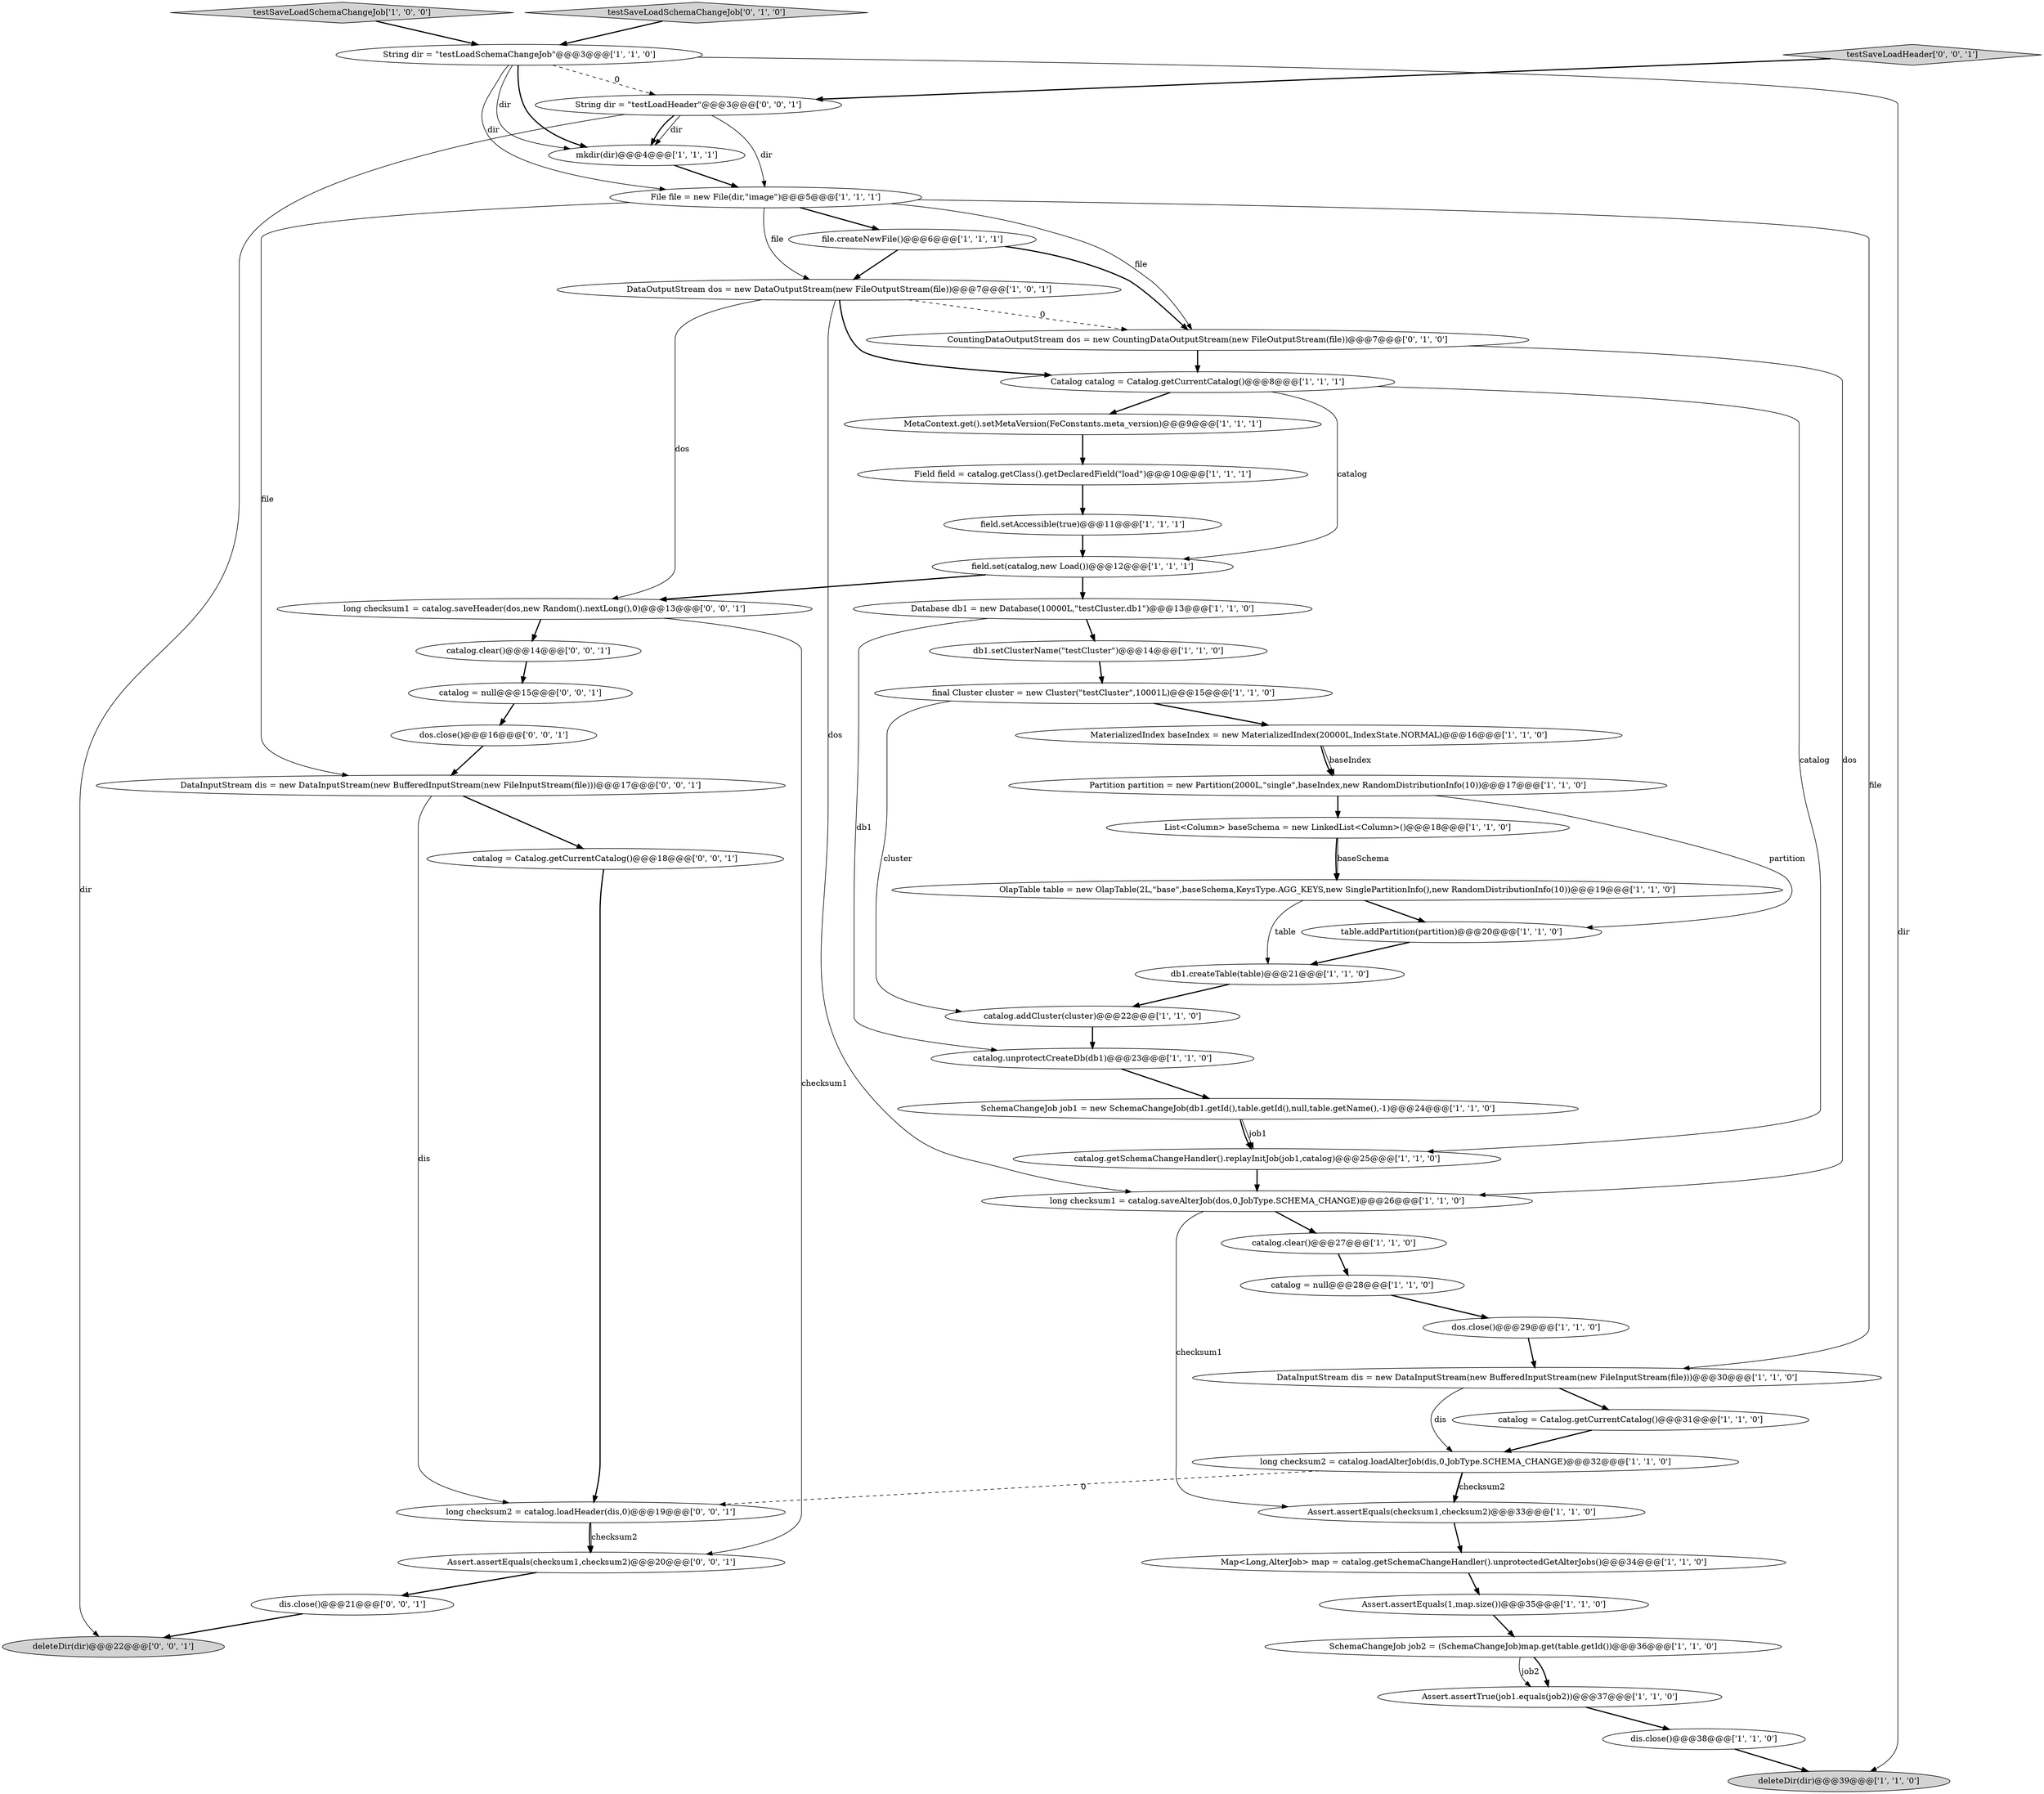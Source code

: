 digraph {
25 [style = filled, label = "catalog.addCluster(cluster)@@@22@@@['1', '1', '0']", fillcolor = white, shape = ellipse image = "AAA0AAABBB1BBB"];
46 [style = filled, label = "DataInputStream dis = new DataInputStream(new BufferedInputStream(new FileInputStream(file)))@@@17@@@['0', '0', '1']", fillcolor = white, shape = ellipse image = "AAA0AAABBB3BBB"];
4 [style = filled, label = "field.set(catalog,new Load())@@@12@@@['1', '1', '1']", fillcolor = white, shape = ellipse image = "AAA0AAABBB1BBB"];
1 [style = filled, label = "Map<Long,AlterJob> map = catalog.getSchemaChangeHandler().unprotectedGetAlterJobs()@@@34@@@['1', '1', '0']", fillcolor = white, shape = ellipse image = "AAA0AAABBB1BBB"];
17 [style = filled, label = "catalog.unprotectCreateDb(db1)@@@23@@@['1', '1', '0']", fillcolor = white, shape = ellipse image = "AAA0AAABBB1BBB"];
14 [style = filled, label = "MetaContext.get().setMetaVersion(FeConstants.meta_version)@@@9@@@['1', '1', '1']", fillcolor = white, shape = ellipse image = "AAA0AAABBB1BBB"];
24 [style = filled, label = "db1.createTable(table)@@@21@@@['1', '1', '0']", fillcolor = white, shape = ellipse image = "AAA0AAABBB1BBB"];
37 [style = filled, label = "final Cluster cluster = new Cluster(\"testCluster\",10001L)@@@15@@@['1', '1', '0']", fillcolor = white, shape = ellipse image = "AAA0AAABBB1BBB"];
10 [style = filled, label = "field.setAccessible(true)@@@11@@@['1', '1', '1']", fillcolor = white, shape = ellipse image = "AAA0AAABBB1BBB"];
8 [style = filled, label = "Database db1 = new Database(10000L,\"testCluster.db1\")@@@13@@@['1', '1', '0']", fillcolor = white, shape = ellipse image = "AAA0AAABBB1BBB"];
18 [style = filled, label = "file.createNewFile()@@@6@@@['1', '1', '1']", fillcolor = white, shape = ellipse image = "AAA0AAABBB1BBB"];
22 [style = filled, label = "SchemaChangeJob job2 = (SchemaChangeJob)map.get(table.getId())@@@36@@@['1', '1', '0']", fillcolor = white, shape = ellipse image = "AAA0AAABBB1BBB"];
0 [style = filled, label = "catalog.clear()@@@27@@@['1', '1', '0']", fillcolor = white, shape = ellipse image = "AAA0AAABBB1BBB"];
3 [style = filled, label = "Field field = catalog.getClass().getDeclaredField(\"load\")@@@10@@@['1', '1', '1']", fillcolor = white, shape = ellipse image = "AAA0AAABBB1BBB"];
33 [style = filled, label = "List<Column> baseSchema = new LinkedList<Column>()@@@18@@@['1', '1', '0']", fillcolor = white, shape = ellipse image = "AAA0AAABBB1BBB"];
41 [style = filled, label = "deleteDir(dir)@@@22@@@['0', '0', '1']", fillcolor = lightgray, shape = ellipse image = "AAA0AAABBB3BBB"];
23 [style = filled, label = "Assert.assertEquals(checksum1,checksum2)@@@33@@@['1', '1', '0']", fillcolor = white, shape = ellipse image = "AAA0AAABBB1BBB"];
44 [style = filled, label = "long checksum2 = catalog.loadHeader(dis,0)@@@19@@@['0', '0', '1']", fillcolor = white, shape = ellipse image = "AAA0AAABBB3BBB"];
26 [style = filled, label = "deleteDir(dir)@@@39@@@['1', '1', '0']", fillcolor = lightgray, shape = ellipse image = "AAA0AAABBB1BBB"];
48 [style = filled, label = "catalog = Catalog.getCurrentCatalog()@@@18@@@['0', '0', '1']", fillcolor = white, shape = ellipse image = "AAA0AAABBB3BBB"];
11 [style = filled, label = "catalog.getSchemaChangeHandler().replayInitJob(job1,catalog)@@@25@@@['1', '1', '0']", fillcolor = white, shape = ellipse image = "AAA0AAABBB1BBB"];
2 [style = filled, label = "testSaveLoadSchemaChangeJob['1', '0', '0']", fillcolor = lightgray, shape = diamond image = "AAA0AAABBB1BBB"];
13 [style = filled, label = "dis.close()@@@38@@@['1', '1', '0']", fillcolor = white, shape = ellipse image = "AAA0AAABBB1BBB"];
9 [style = filled, label = "Assert.assertTrue(job1.equals(job2))@@@37@@@['1', '1', '0']", fillcolor = white, shape = ellipse image = "AAA0AAABBB1BBB"];
30 [style = filled, label = "dos.close()@@@29@@@['1', '1', '0']", fillcolor = white, shape = ellipse image = "AAA0AAABBB1BBB"];
38 [style = filled, label = "CountingDataOutputStream dos = new CountingDataOutputStream(new FileOutputStream(file))@@@7@@@['0', '1', '0']", fillcolor = white, shape = ellipse image = "AAA1AAABBB2BBB"];
28 [style = filled, label = "long checksum2 = catalog.loadAlterJob(dis,0,JobType.SCHEMA_CHANGE)@@@32@@@['1', '1', '0']", fillcolor = white, shape = ellipse image = "AAA0AAABBB1BBB"];
34 [style = filled, label = "db1.setClusterName(\"testCluster\")@@@14@@@['1', '1', '0']", fillcolor = white, shape = ellipse image = "AAA0AAABBB1BBB"];
21 [style = filled, label = "catalog = Catalog.getCurrentCatalog()@@@31@@@['1', '1', '0']", fillcolor = white, shape = ellipse image = "AAA0AAABBB1BBB"];
42 [style = filled, label = "long checksum1 = catalog.saveHeader(dos,new Random().nextLong(),0)@@@13@@@['0', '0', '1']", fillcolor = white, shape = ellipse image = "AAA0AAABBB3BBB"];
7 [style = filled, label = "long checksum1 = catalog.saveAlterJob(dos,0,JobType.SCHEMA_CHANGE)@@@26@@@['1', '1', '0']", fillcolor = white, shape = ellipse image = "AAA0AAABBB1BBB"];
31 [style = filled, label = "DataInputStream dis = new DataInputStream(new BufferedInputStream(new FileInputStream(file)))@@@30@@@['1', '1', '0']", fillcolor = white, shape = ellipse image = "AAA0AAABBB1BBB"];
45 [style = filled, label = "testSaveLoadHeader['0', '0', '1']", fillcolor = lightgray, shape = diamond image = "AAA0AAABBB3BBB"];
15 [style = filled, label = "SchemaChangeJob job1 = new SchemaChangeJob(db1.getId(),table.getId(),null,table.getName(),-1)@@@24@@@['1', '1', '0']", fillcolor = white, shape = ellipse image = "AAA0AAABBB1BBB"];
5 [style = filled, label = "String dir = \"testLoadSchemaChangeJob\"@@@3@@@['1', '1', '0']", fillcolor = white, shape = ellipse image = "AAA0AAABBB1BBB"];
36 [style = filled, label = "DataOutputStream dos = new DataOutputStream(new FileOutputStream(file))@@@7@@@['1', '0', '1']", fillcolor = white, shape = ellipse image = "AAA0AAABBB1BBB"];
27 [style = filled, label = "mkdir(dir)@@@4@@@['1', '1', '1']", fillcolor = white, shape = ellipse image = "AAA0AAABBB1BBB"];
35 [style = filled, label = "MaterializedIndex baseIndex = new MaterializedIndex(20000L,IndexState.NORMAL)@@@16@@@['1', '1', '0']", fillcolor = white, shape = ellipse image = "AAA0AAABBB1BBB"];
43 [style = filled, label = "catalog.clear()@@@14@@@['0', '0', '1']", fillcolor = white, shape = ellipse image = "AAA0AAABBB3BBB"];
32 [style = filled, label = "OlapTable table = new OlapTable(2L,\"base\",baseSchema,KeysType.AGG_KEYS,new SinglePartitionInfo(),new RandomDistributionInfo(10))@@@19@@@['1', '1', '0']", fillcolor = white, shape = ellipse image = "AAA0AAABBB1BBB"];
47 [style = filled, label = "Assert.assertEquals(checksum1,checksum2)@@@20@@@['0', '0', '1']", fillcolor = white, shape = ellipse image = "AAA0AAABBB3BBB"];
49 [style = filled, label = "dis.close()@@@21@@@['0', '0', '1']", fillcolor = white, shape = ellipse image = "AAA0AAABBB3BBB"];
39 [style = filled, label = "testSaveLoadSchemaChangeJob['0', '1', '0']", fillcolor = lightgray, shape = diamond image = "AAA0AAABBB2BBB"];
40 [style = filled, label = "String dir = \"testLoadHeader\"@@@3@@@['0', '0', '1']", fillcolor = white, shape = ellipse image = "AAA0AAABBB3BBB"];
6 [style = filled, label = "Assert.assertEquals(1,map.size())@@@35@@@['1', '1', '0']", fillcolor = white, shape = ellipse image = "AAA0AAABBB1BBB"];
50 [style = filled, label = "dos.close()@@@16@@@['0', '0', '1']", fillcolor = white, shape = ellipse image = "AAA0AAABBB3BBB"];
12 [style = filled, label = "table.addPartition(partition)@@@20@@@['1', '1', '0']", fillcolor = white, shape = ellipse image = "AAA0AAABBB1BBB"];
16 [style = filled, label = "Partition partition = new Partition(2000L,\"single\",baseIndex,new RandomDistributionInfo(10))@@@17@@@['1', '1', '0']", fillcolor = white, shape = ellipse image = "AAA0AAABBB1BBB"];
51 [style = filled, label = "catalog = null@@@15@@@['0', '0', '1']", fillcolor = white, shape = ellipse image = "AAA0AAABBB3BBB"];
20 [style = filled, label = "catalog = null@@@28@@@['1', '1', '0']", fillcolor = white, shape = ellipse image = "AAA0AAABBB1BBB"];
19 [style = filled, label = "File file = new File(dir,\"image\")@@@5@@@['1', '1', '1']", fillcolor = white, shape = ellipse image = "AAA0AAABBB1BBB"];
29 [style = filled, label = "Catalog catalog = Catalog.getCurrentCatalog()@@@8@@@['1', '1', '1']", fillcolor = white, shape = ellipse image = "AAA0AAABBB1BBB"];
31->21 [style = bold, label=""];
13->26 [style = bold, label=""];
49->41 [style = bold, label=""];
38->7 [style = solid, label="dos"];
3->10 [style = bold, label=""];
36->38 [style = dashed, label="0"];
19->46 [style = solid, label="file"];
32->12 [style = bold, label=""];
40->27 [style = solid, label="dir"];
44->47 [style = solid, label="checksum2"];
19->36 [style = solid, label="file"];
14->3 [style = bold, label=""];
43->51 [style = bold, label=""];
45->40 [style = bold, label=""];
4->42 [style = bold, label=""];
47->49 [style = bold, label=""];
36->29 [style = bold, label=""];
23->1 [style = bold, label=""];
46->48 [style = bold, label=""];
2->5 [style = bold, label=""];
37->35 [style = bold, label=""];
39->5 [style = bold, label=""];
44->47 [style = bold, label=""];
38->29 [style = bold, label=""];
9->13 [style = bold, label=""];
50->46 [style = bold, label=""];
42->43 [style = bold, label=""];
42->47 [style = solid, label="checksum1"];
16->33 [style = bold, label=""];
28->23 [style = bold, label=""];
5->19 [style = solid, label="dir"];
15->11 [style = solid, label="job1"];
4->8 [style = bold, label=""];
33->32 [style = bold, label=""];
48->44 [style = bold, label=""];
25->17 [style = bold, label=""];
6->22 [style = bold, label=""];
35->16 [style = bold, label=""];
5->27 [style = solid, label="dir"];
1->6 [style = bold, label=""];
12->24 [style = bold, label=""];
36->7 [style = solid, label="dos"];
8->34 [style = bold, label=""];
22->9 [style = bold, label=""];
40->27 [style = bold, label=""];
11->7 [style = bold, label=""];
30->31 [style = bold, label=""];
51->50 [style = bold, label=""];
7->23 [style = solid, label="checksum1"];
0->20 [style = bold, label=""];
20->30 [style = bold, label=""];
15->11 [style = bold, label=""];
5->26 [style = solid, label="dir"];
10->4 [style = bold, label=""];
35->16 [style = solid, label="baseIndex"];
37->25 [style = solid, label="cluster"];
17->15 [style = bold, label=""];
36->42 [style = solid, label="dos"];
7->0 [style = bold, label=""];
29->11 [style = solid, label="catalog"];
31->28 [style = solid, label="dis"];
22->9 [style = solid, label="job2"];
33->32 [style = solid, label="baseSchema"];
46->44 [style = solid, label="dis"];
5->27 [style = bold, label=""];
18->38 [style = bold, label=""];
5->40 [style = dashed, label="0"];
16->12 [style = solid, label="partition"];
32->24 [style = solid, label="table"];
40->19 [style = solid, label="dir"];
27->19 [style = bold, label=""];
18->36 [style = bold, label=""];
29->14 [style = bold, label=""];
40->41 [style = solid, label="dir"];
24->25 [style = bold, label=""];
8->17 [style = solid, label="db1"];
28->44 [style = dashed, label="0"];
19->18 [style = bold, label=""];
19->31 [style = solid, label="file"];
34->37 [style = bold, label=""];
21->28 [style = bold, label=""];
28->23 [style = solid, label="checksum2"];
29->4 [style = solid, label="catalog"];
19->38 [style = solid, label="file"];
}
